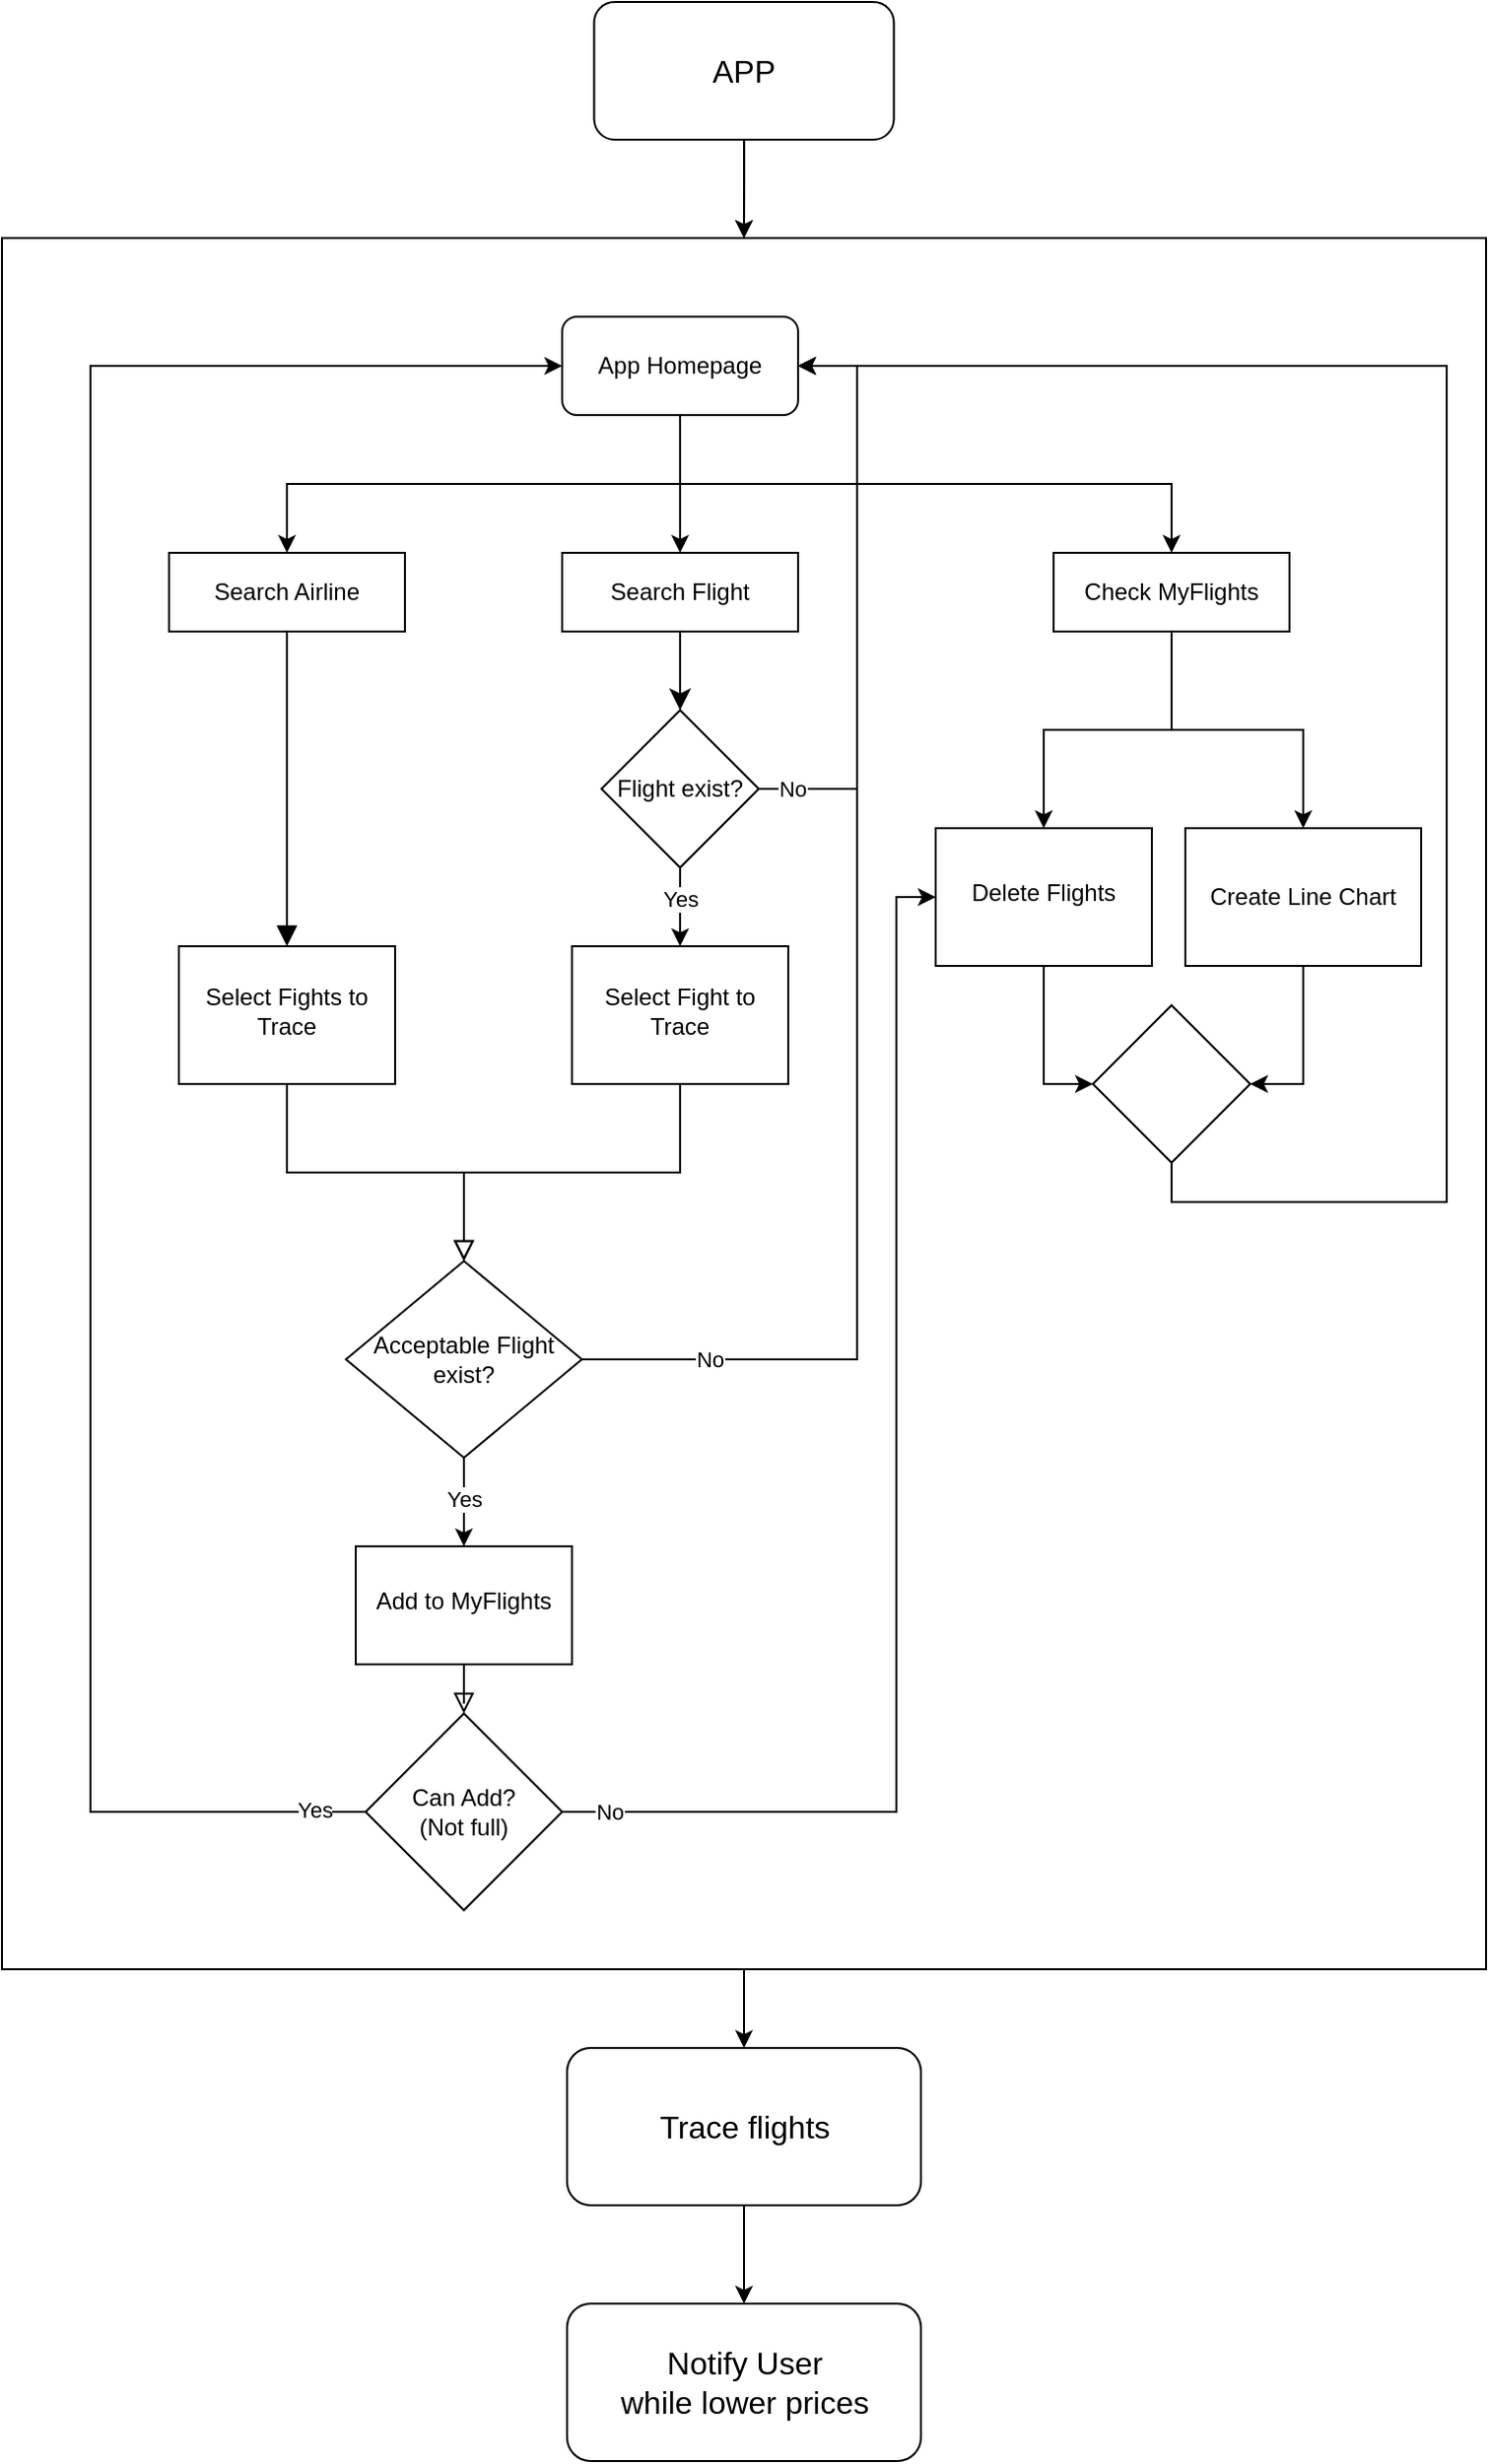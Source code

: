 <mxfile version="28.2.8">
  <diagram id="C5RBs43oDa-KdzZeNtuy" name="Page-1">
    <mxGraphModel dx="985" dy="1683" grid="1" gridSize="10" guides="1" tooltips="1" connect="1" arrows="1" fold="1" page="1" pageScale="1" pageWidth="827" pageHeight="1169" math="0" shadow="0">
      <root>
        <mxCell id="WIyWlLk6GJQsqaUBKTNV-0" />
        <mxCell id="WIyWlLk6GJQsqaUBKTNV-1" parent="WIyWlLk6GJQsqaUBKTNV-0" />
        <mxCell id="SkDaoDxHfeAJLj6Fd8Jc-85" style="edgeStyle=orthogonalEdgeStyle;rounded=0;orthogonalLoop=1;jettySize=auto;html=1;entryX=0.5;entryY=0;entryDx=0;entryDy=0;" parent="WIyWlLk6GJQsqaUBKTNV-1" source="SkDaoDxHfeAJLj6Fd8Jc-83" target="WIyWlLk6GJQsqaUBKTNV-11" edge="1">
          <mxGeometry relative="1" as="geometry" />
        </mxCell>
        <mxCell id="SkDaoDxHfeAJLj6Fd8Jc-83" value="" style="rounded=0;whiteSpace=wrap;html=1;" parent="WIyWlLk6GJQsqaUBKTNV-1" vertex="1">
          <mxGeometry x="105" y="-80" width="755" height="880" as="geometry" />
        </mxCell>
        <mxCell id="WIyWlLk6GJQsqaUBKTNV-2" value="" style="rounded=0;html=1;jettySize=auto;orthogonalLoop=1;fontSize=11;endArrow=block;endFill=1;endSize=8;strokeWidth=1;shadow=0;labelBackgroundColor=none;edgeStyle=orthogonalEdgeStyle;" parent="WIyWlLk6GJQsqaUBKTNV-1" source="WIyWlLk6GJQsqaUBKTNV-3" target="WIyWlLk6GJQsqaUBKTNV-6" edge="1">
          <mxGeometry relative="1" as="geometry" />
        </mxCell>
        <mxCell id="WIyWlLk6GJQsqaUBKTNV-3" value="Search Airline" style="rounded=0;whiteSpace=wrap;html=1;fontSize=12;glass=0;strokeWidth=1;shadow=0;" parent="WIyWlLk6GJQsqaUBKTNV-1" vertex="1">
          <mxGeometry x="190" y="80" width="120" height="40" as="geometry" />
        </mxCell>
        <mxCell id="WIyWlLk6GJQsqaUBKTNV-4" value="" style="rounded=0;html=1;jettySize=auto;orthogonalLoop=1;fontSize=11;endArrow=block;endFill=0;endSize=8;strokeWidth=1;shadow=0;labelBackgroundColor=none;edgeStyle=orthogonalEdgeStyle;exitX=0.5;exitY=1;exitDx=0;exitDy=0;" parent="WIyWlLk6GJQsqaUBKTNV-1" source="WIyWlLk6GJQsqaUBKTNV-6" target="SkDaoDxHfeAJLj6Fd8Jc-44" edge="1">
          <mxGeometry x="0.55" y="35" relative="1" as="geometry">
            <mxPoint as="offset" />
          </mxGeometry>
        </mxCell>
        <mxCell id="WIyWlLk6GJQsqaUBKTNV-6" value="Select Fights to Trace" style="rounded=0;whiteSpace=wrap;html=1;shadow=0;fontFamily=Helvetica;fontSize=12;align=center;strokeWidth=1;spacing=6;spacingTop=-4;" parent="WIyWlLk6GJQsqaUBKTNV-1" vertex="1">
          <mxGeometry x="195" y="280" width="110" height="70" as="geometry" />
        </mxCell>
        <mxCell id="WIyWlLk6GJQsqaUBKTNV-8" value="" style="rounded=0;html=1;jettySize=auto;orthogonalLoop=1;fontSize=11;endArrow=block;endFill=0;endSize=8;strokeWidth=1;shadow=0;labelBackgroundColor=none;edgeStyle=orthogonalEdgeStyle;entryX=0.5;entryY=0;entryDx=0;entryDy=0;" parent="WIyWlLk6GJQsqaUBKTNV-1" source="WIyWlLk6GJQsqaUBKTNV-10" target="SkDaoDxHfeAJLj6Fd8Jc-54" edge="1">
          <mxGeometry x="0.333" y="20" relative="1" as="geometry">
            <mxPoint as="offset" />
          </mxGeometry>
        </mxCell>
        <mxCell id="WIyWlLk6GJQsqaUBKTNV-10" value="Add to MyFlights" style="rounded=0;whiteSpace=wrap;html=1;shadow=0;fontFamily=Helvetica;fontSize=12;align=center;strokeWidth=1;spacing=6;spacingTop=-4;" parent="WIyWlLk6GJQsqaUBKTNV-1" vertex="1">
          <mxGeometry x="285" y="585" width="110" height="60" as="geometry" />
        </mxCell>
        <mxCell id="SkDaoDxHfeAJLj6Fd8Jc-88" style="edgeStyle=orthogonalEdgeStyle;rounded=0;orthogonalLoop=1;jettySize=auto;html=1;exitX=0.5;exitY=1;exitDx=0;exitDy=0;entryX=0.5;entryY=0;entryDx=0;entryDy=0;" parent="WIyWlLk6GJQsqaUBKTNV-1" source="WIyWlLk6GJQsqaUBKTNV-11" target="SkDaoDxHfeAJLj6Fd8Jc-87" edge="1">
          <mxGeometry relative="1" as="geometry" />
        </mxCell>
        <mxCell id="WIyWlLk6GJQsqaUBKTNV-11" value="&lt;font style=&quot;font-size: 16px;&quot;&gt;Trace flights&lt;/font&gt;" style="rounded=1;whiteSpace=wrap;html=1;fontSize=12;glass=0;strokeWidth=1;shadow=0;" parent="WIyWlLk6GJQsqaUBKTNV-1" vertex="1">
          <mxGeometry x="392.5" y="840" width="180" height="80" as="geometry" />
        </mxCell>
        <mxCell id="SkDaoDxHfeAJLj6Fd8Jc-2" value="" style="rounded=0;html=1;jettySize=auto;orthogonalLoop=1;fontSize=11;endArrow=classic;endFill=1;endSize=8;strokeWidth=1;shadow=0;labelBackgroundColor=none;edgeStyle=orthogonalEdgeStyle;" parent="WIyWlLk6GJQsqaUBKTNV-1" source="SkDaoDxHfeAJLj6Fd8Jc-3" target="SkDaoDxHfeAJLj6Fd8Jc-39" edge="1">
          <mxGeometry relative="1" as="geometry" />
        </mxCell>
        <mxCell id="SkDaoDxHfeAJLj6Fd8Jc-3" value="Search Flight" style="rounded=0;whiteSpace=wrap;html=1;fontSize=12;glass=0;strokeWidth=1;shadow=0;" parent="WIyWlLk6GJQsqaUBKTNV-1" vertex="1">
          <mxGeometry x="390" y="80" width="120" height="40" as="geometry" />
        </mxCell>
        <mxCell id="SkDaoDxHfeAJLj6Fd8Jc-27" style="edgeStyle=orthogonalEdgeStyle;rounded=0;orthogonalLoop=1;jettySize=auto;html=1;exitX=0.5;exitY=1;exitDx=0;exitDy=0;endArrow=block;endFill=0;endSize=8;entryX=0.5;entryY=0;entryDx=0;entryDy=0;" parent="WIyWlLk6GJQsqaUBKTNV-1" source="SkDaoDxHfeAJLj6Fd8Jc-7" target="SkDaoDxHfeAJLj6Fd8Jc-44" edge="1">
          <mxGeometry relative="1" as="geometry">
            <mxPoint x="340" y="510" as="targetPoint" />
          </mxGeometry>
        </mxCell>
        <mxCell id="SkDaoDxHfeAJLj6Fd8Jc-7" value="Select Fight to Trace" style="rounded=0;whiteSpace=wrap;html=1;shadow=0;fontFamily=Helvetica;fontSize=12;align=center;strokeWidth=1;spacing=6;spacingTop=-4;" parent="WIyWlLk6GJQsqaUBKTNV-1" vertex="1">
          <mxGeometry x="395" y="280" width="110" height="70" as="geometry" />
        </mxCell>
        <mxCell id="SkDaoDxHfeAJLj6Fd8Jc-37" style="edgeStyle=orthogonalEdgeStyle;rounded=0;orthogonalLoop=1;jettySize=auto;html=1;exitX=0.5;exitY=1;exitDx=0;exitDy=0;entryX=0.5;entryY=0;entryDx=0;entryDy=0;" parent="WIyWlLk6GJQsqaUBKTNV-1" source="SkDaoDxHfeAJLj6Fd8Jc-33" target="WIyWlLk6GJQsqaUBKTNV-3" edge="1">
          <mxGeometry relative="1" as="geometry" />
        </mxCell>
        <mxCell id="SkDaoDxHfeAJLj6Fd8Jc-38" style="edgeStyle=orthogonalEdgeStyle;rounded=0;orthogonalLoop=1;jettySize=auto;html=1;exitX=0.5;exitY=1;exitDx=0;exitDy=0;entryX=0.5;entryY=0;entryDx=0;entryDy=0;" parent="WIyWlLk6GJQsqaUBKTNV-1" source="SkDaoDxHfeAJLj6Fd8Jc-33" target="SkDaoDxHfeAJLj6Fd8Jc-3" edge="1">
          <mxGeometry relative="1" as="geometry" />
        </mxCell>
        <mxCell id="SkDaoDxHfeAJLj6Fd8Jc-78" style="edgeStyle=orthogonalEdgeStyle;rounded=0;orthogonalLoop=1;jettySize=auto;html=1;exitX=0.5;exitY=1;exitDx=0;exitDy=0;entryX=0.5;entryY=0;entryDx=0;entryDy=0;" parent="WIyWlLk6GJQsqaUBKTNV-1" source="SkDaoDxHfeAJLj6Fd8Jc-33" target="SkDaoDxHfeAJLj6Fd8Jc-59" edge="1">
          <mxGeometry relative="1" as="geometry" />
        </mxCell>
        <mxCell id="SkDaoDxHfeAJLj6Fd8Jc-33" value="App Homepage" style="rounded=1;whiteSpace=wrap;html=1;fontSize=12;glass=0;strokeWidth=1;shadow=0;" parent="WIyWlLk6GJQsqaUBKTNV-1" vertex="1">
          <mxGeometry x="390" y="-40" width="120" height="50" as="geometry" />
        </mxCell>
        <mxCell id="SkDaoDxHfeAJLj6Fd8Jc-42" style="edgeStyle=orthogonalEdgeStyle;rounded=0;orthogonalLoop=1;jettySize=auto;html=1;exitX=0.5;exitY=1;exitDx=0;exitDy=0;entryX=0.5;entryY=0;entryDx=0;entryDy=0;" parent="WIyWlLk6GJQsqaUBKTNV-1" source="SkDaoDxHfeAJLj6Fd8Jc-39" target="SkDaoDxHfeAJLj6Fd8Jc-7" edge="1">
          <mxGeometry relative="1" as="geometry" />
        </mxCell>
        <mxCell id="SkDaoDxHfeAJLj6Fd8Jc-43" value="Yes" style="edgeLabel;html=1;align=center;verticalAlign=middle;resizable=0;points=[];" parent="SkDaoDxHfeAJLj6Fd8Jc-42" vertex="1" connectable="0">
          <mxGeometry x="-0.191" relative="1" as="geometry">
            <mxPoint as="offset" />
          </mxGeometry>
        </mxCell>
        <mxCell id="SkDaoDxHfeAJLj6Fd8Jc-47" style="edgeStyle=orthogonalEdgeStyle;rounded=0;orthogonalLoop=1;jettySize=auto;html=1;exitX=1;exitY=0.5;exitDx=0;exitDy=0;entryX=1;entryY=0.5;entryDx=0;entryDy=0;" parent="WIyWlLk6GJQsqaUBKTNV-1" source="SkDaoDxHfeAJLj6Fd8Jc-39" target="SkDaoDxHfeAJLj6Fd8Jc-33" edge="1">
          <mxGeometry relative="1" as="geometry">
            <Array as="points">
              <mxPoint x="540" y="200" />
              <mxPoint x="540" y="-15" />
            </Array>
          </mxGeometry>
        </mxCell>
        <mxCell id="SkDaoDxHfeAJLj6Fd8Jc-79" value="No" style="edgeLabel;html=1;align=center;verticalAlign=middle;resizable=0;points=[];" parent="SkDaoDxHfeAJLj6Fd8Jc-47" vertex="1" connectable="0">
          <mxGeometry x="-0.888" relative="1" as="geometry">
            <mxPoint as="offset" />
          </mxGeometry>
        </mxCell>
        <mxCell id="SkDaoDxHfeAJLj6Fd8Jc-39" value="Flight exist?" style="rhombus;whiteSpace=wrap;html=1;" parent="WIyWlLk6GJQsqaUBKTNV-1" vertex="1">
          <mxGeometry x="410" y="160" width="80" height="80" as="geometry" />
        </mxCell>
        <mxCell id="SkDaoDxHfeAJLj6Fd8Jc-49" style="edgeStyle=orthogonalEdgeStyle;rounded=0;orthogonalLoop=1;jettySize=auto;html=1;exitX=1;exitY=0.5;exitDx=0;exitDy=0;entryX=1;entryY=0.5;entryDx=0;entryDy=0;" parent="WIyWlLk6GJQsqaUBKTNV-1" source="SkDaoDxHfeAJLj6Fd8Jc-44" target="SkDaoDxHfeAJLj6Fd8Jc-33" edge="1">
          <mxGeometry relative="1" as="geometry">
            <Array as="points">
              <mxPoint x="540" y="490" />
              <mxPoint x="540" y="-15" />
            </Array>
          </mxGeometry>
        </mxCell>
        <mxCell id="SkDaoDxHfeAJLj6Fd8Jc-50" value="No" style="edgeLabel;html=1;align=center;verticalAlign=middle;resizable=0;points=[];" parent="SkDaoDxHfeAJLj6Fd8Jc-49" vertex="1" connectable="0">
          <mxGeometry x="-0.86" y="1" relative="1" as="geometry">
            <mxPoint x="17" y="1" as="offset" />
          </mxGeometry>
        </mxCell>
        <mxCell id="SkDaoDxHfeAJLj6Fd8Jc-52" style="edgeStyle=orthogonalEdgeStyle;rounded=0;orthogonalLoop=1;jettySize=auto;html=1;exitX=0.5;exitY=1;exitDx=0;exitDy=0;entryX=0.5;entryY=0;entryDx=0;entryDy=0;" parent="WIyWlLk6GJQsqaUBKTNV-1" source="SkDaoDxHfeAJLj6Fd8Jc-44" target="WIyWlLk6GJQsqaUBKTNV-10" edge="1">
          <mxGeometry relative="1" as="geometry" />
        </mxCell>
        <mxCell id="SkDaoDxHfeAJLj6Fd8Jc-53" value="Yes" style="edgeLabel;html=1;align=center;verticalAlign=middle;resizable=0;points=[];" parent="SkDaoDxHfeAJLj6Fd8Jc-52" vertex="1" connectable="0">
          <mxGeometry x="-0.267" relative="1" as="geometry">
            <mxPoint y="4" as="offset" />
          </mxGeometry>
        </mxCell>
        <mxCell id="SkDaoDxHfeAJLj6Fd8Jc-44" value="Acceptable Flight exist?" style="rhombus;whiteSpace=wrap;html=1;" parent="WIyWlLk6GJQsqaUBKTNV-1" vertex="1">
          <mxGeometry x="280" y="440" width="120" height="100" as="geometry" />
        </mxCell>
        <mxCell id="SkDaoDxHfeAJLj6Fd8Jc-55" style="edgeStyle=orthogonalEdgeStyle;rounded=0;orthogonalLoop=1;jettySize=auto;html=1;entryX=0;entryY=0.5;entryDx=0;entryDy=0;" parent="WIyWlLk6GJQsqaUBKTNV-1" source="SkDaoDxHfeAJLj6Fd8Jc-54" target="SkDaoDxHfeAJLj6Fd8Jc-33" edge="1">
          <mxGeometry relative="1" as="geometry">
            <Array as="points">
              <mxPoint x="150" y="720" />
              <mxPoint x="150" y="-15" />
            </Array>
          </mxGeometry>
        </mxCell>
        <mxCell id="SkDaoDxHfeAJLj6Fd8Jc-77" value="Yes" style="edgeLabel;html=1;align=center;verticalAlign=middle;resizable=0;points=[];" parent="SkDaoDxHfeAJLj6Fd8Jc-55" vertex="1" connectable="0">
          <mxGeometry x="-0.953" y="-1" relative="1" as="geometry">
            <mxPoint as="offset" />
          </mxGeometry>
        </mxCell>
        <mxCell id="SQbFrH2Mj5AZFGYmXxSe-3" style="edgeStyle=orthogonalEdgeStyle;rounded=0;orthogonalLoop=1;jettySize=auto;html=1;exitX=1;exitY=0.5;exitDx=0;exitDy=0;entryX=0;entryY=0.5;entryDx=0;entryDy=0;" parent="WIyWlLk6GJQsqaUBKTNV-1" source="SkDaoDxHfeAJLj6Fd8Jc-54" target="SkDaoDxHfeAJLj6Fd8Jc-62" edge="1">
          <mxGeometry relative="1" as="geometry">
            <Array as="points">
              <mxPoint x="560" y="720" />
              <mxPoint x="560" y="255" />
            </Array>
          </mxGeometry>
        </mxCell>
        <mxCell id="SQbFrH2Mj5AZFGYmXxSe-4" value="No" style="edgeLabel;html=1;align=center;verticalAlign=middle;resizable=0;points=[];" parent="SQbFrH2Mj5AZFGYmXxSe-3" vertex="1" connectable="0">
          <mxGeometry x="-0.896" y="-2" relative="1" as="geometry">
            <mxPoint x="-10" y="-2" as="offset" />
          </mxGeometry>
        </mxCell>
        <mxCell id="SkDaoDxHfeAJLj6Fd8Jc-54" value="Can Add?&lt;br&gt;(Not full)" style="rhombus;whiteSpace=wrap;html=1;" parent="WIyWlLk6GJQsqaUBKTNV-1" vertex="1">
          <mxGeometry x="290" y="670" width="100" height="100" as="geometry" />
        </mxCell>
        <mxCell id="SQbFrH2Mj5AZFGYmXxSe-1" style="edgeStyle=orthogonalEdgeStyle;rounded=0;orthogonalLoop=1;jettySize=auto;html=1;" parent="WIyWlLk6GJQsqaUBKTNV-1" source="SkDaoDxHfeAJLj6Fd8Jc-59" target="SkDaoDxHfeAJLj6Fd8Jc-62" edge="1">
          <mxGeometry relative="1" as="geometry" />
        </mxCell>
        <mxCell id="SQbFrH2Mj5AZFGYmXxSe-2" style="edgeStyle=orthogonalEdgeStyle;rounded=0;orthogonalLoop=1;jettySize=auto;html=1;entryX=0.5;entryY=0;entryDx=0;entryDy=0;" parent="WIyWlLk6GJQsqaUBKTNV-1" source="SkDaoDxHfeAJLj6Fd8Jc-59" target="SQbFrH2Mj5AZFGYmXxSe-0" edge="1">
          <mxGeometry relative="1" as="geometry" />
        </mxCell>
        <mxCell id="SkDaoDxHfeAJLj6Fd8Jc-59" value="Check MyFlights" style="rounded=0;whiteSpace=wrap;html=1;fontSize=12;glass=0;strokeWidth=1;shadow=0;" parent="WIyWlLk6GJQsqaUBKTNV-1" vertex="1">
          <mxGeometry x="640" y="80" width="120" height="40" as="geometry" />
        </mxCell>
        <mxCell id="27_siFH9ULNKbhZTXUMo-6" style="edgeStyle=orthogonalEdgeStyle;rounded=0;orthogonalLoop=1;jettySize=auto;html=1;exitX=0.5;exitY=1;exitDx=0;exitDy=0;entryX=0;entryY=0.5;entryDx=0;entryDy=0;" edge="1" parent="WIyWlLk6GJQsqaUBKTNV-1" source="SkDaoDxHfeAJLj6Fd8Jc-62" target="27_siFH9ULNKbhZTXUMo-4">
          <mxGeometry relative="1" as="geometry" />
        </mxCell>
        <mxCell id="SkDaoDxHfeAJLj6Fd8Jc-62" value="Delete Flights" style="rounded=0;whiteSpace=wrap;html=1;shadow=0;fontFamily=Helvetica;fontSize=12;align=center;strokeWidth=1;spacing=6;spacingTop=-4;" parent="WIyWlLk6GJQsqaUBKTNV-1" vertex="1">
          <mxGeometry x="580" y="220" width="110" height="70" as="geometry" />
        </mxCell>
        <mxCell id="SkDaoDxHfeAJLj6Fd8Jc-84" style="edgeStyle=orthogonalEdgeStyle;rounded=0;orthogonalLoop=1;jettySize=auto;html=1;entryX=0.5;entryY=0;entryDx=0;entryDy=0;" parent="WIyWlLk6GJQsqaUBKTNV-1" source="SkDaoDxHfeAJLj6Fd8Jc-81" target="SkDaoDxHfeAJLj6Fd8Jc-83" edge="1">
          <mxGeometry relative="1" as="geometry" />
        </mxCell>
        <mxCell id="SkDaoDxHfeAJLj6Fd8Jc-86" style="edgeStyle=orthogonalEdgeStyle;rounded=0;orthogonalLoop=1;jettySize=auto;html=1;entryX=0.5;entryY=0;entryDx=0;entryDy=0;" parent="WIyWlLk6GJQsqaUBKTNV-1" source="SkDaoDxHfeAJLj6Fd8Jc-81" target="SkDaoDxHfeAJLj6Fd8Jc-83" edge="1">
          <mxGeometry relative="1" as="geometry" />
        </mxCell>
        <mxCell id="SkDaoDxHfeAJLj6Fd8Jc-81" value="&lt;font style=&quot;font-size: 16px;&quot;&gt;APP&lt;/font&gt;" style="rounded=1;whiteSpace=wrap;html=1;" parent="WIyWlLk6GJQsqaUBKTNV-1" vertex="1">
          <mxGeometry x="406.25" y="-200" width="152.5" height="70" as="geometry" />
        </mxCell>
        <mxCell id="SkDaoDxHfeAJLj6Fd8Jc-87" value="&lt;font style=&quot;font-size: 16px;&quot;&gt;Notify User&lt;/font&gt;&lt;div&gt;&lt;font style=&quot;font-size: 16px;&quot;&gt;while lower prices&lt;/font&gt;&lt;/div&gt;" style="rounded=1;whiteSpace=wrap;html=1;fontSize=12;glass=0;strokeWidth=1;shadow=0;" parent="WIyWlLk6GJQsqaUBKTNV-1" vertex="1">
          <mxGeometry x="392.5" y="970" width="180" height="80" as="geometry" />
        </mxCell>
        <mxCell id="27_siFH9ULNKbhZTXUMo-7" style="edgeStyle=orthogonalEdgeStyle;rounded=0;orthogonalLoop=1;jettySize=auto;html=1;exitX=0.5;exitY=1;exitDx=0;exitDy=0;entryX=1;entryY=0.5;entryDx=0;entryDy=0;" edge="1" parent="WIyWlLk6GJQsqaUBKTNV-1" source="SQbFrH2Mj5AZFGYmXxSe-0" target="27_siFH9ULNKbhZTXUMo-4">
          <mxGeometry relative="1" as="geometry" />
        </mxCell>
        <mxCell id="SQbFrH2Mj5AZFGYmXxSe-0" value="Create Line Chart" style="rounded=0;whiteSpace=wrap;html=1;" parent="WIyWlLk6GJQsqaUBKTNV-1" vertex="1">
          <mxGeometry x="707" y="220" width="120" height="70" as="geometry" />
        </mxCell>
        <mxCell id="27_siFH9ULNKbhZTXUMo-8" style="edgeStyle=orthogonalEdgeStyle;rounded=0;orthogonalLoop=1;jettySize=auto;html=1;exitX=0.5;exitY=1;exitDx=0;exitDy=0;entryX=1;entryY=0.5;entryDx=0;entryDy=0;" edge="1" parent="WIyWlLk6GJQsqaUBKTNV-1" source="27_siFH9ULNKbhZTXUMo-4" target="SkDaoDxHfeAJLj6Fd8Jc-33">
          <mxGeometry relative="1" as="geometry">
            <Array as="points">
              <mxPoint x="700" y="410" />
              <mxPoint x="840" y="410" />
              <mxPoint x="840" y="-15" />
            </Array>
          </mxGeometry>
        </mxCell>
        <mxCell id="27_siFH9ULNKbhZTXUMo-4" value="" style="rhombus;whiteSpace=wrap;html=1;" vertex="1" parent="WIyWlLk6GJQsqaUBKTNV-1">
          <mxGeometry x="660" y="310" width="80" height="80" as="geometry" />
        </mxCell>
      </root>
    </mxGraphModel>
  </diagram>
</mxfile>
